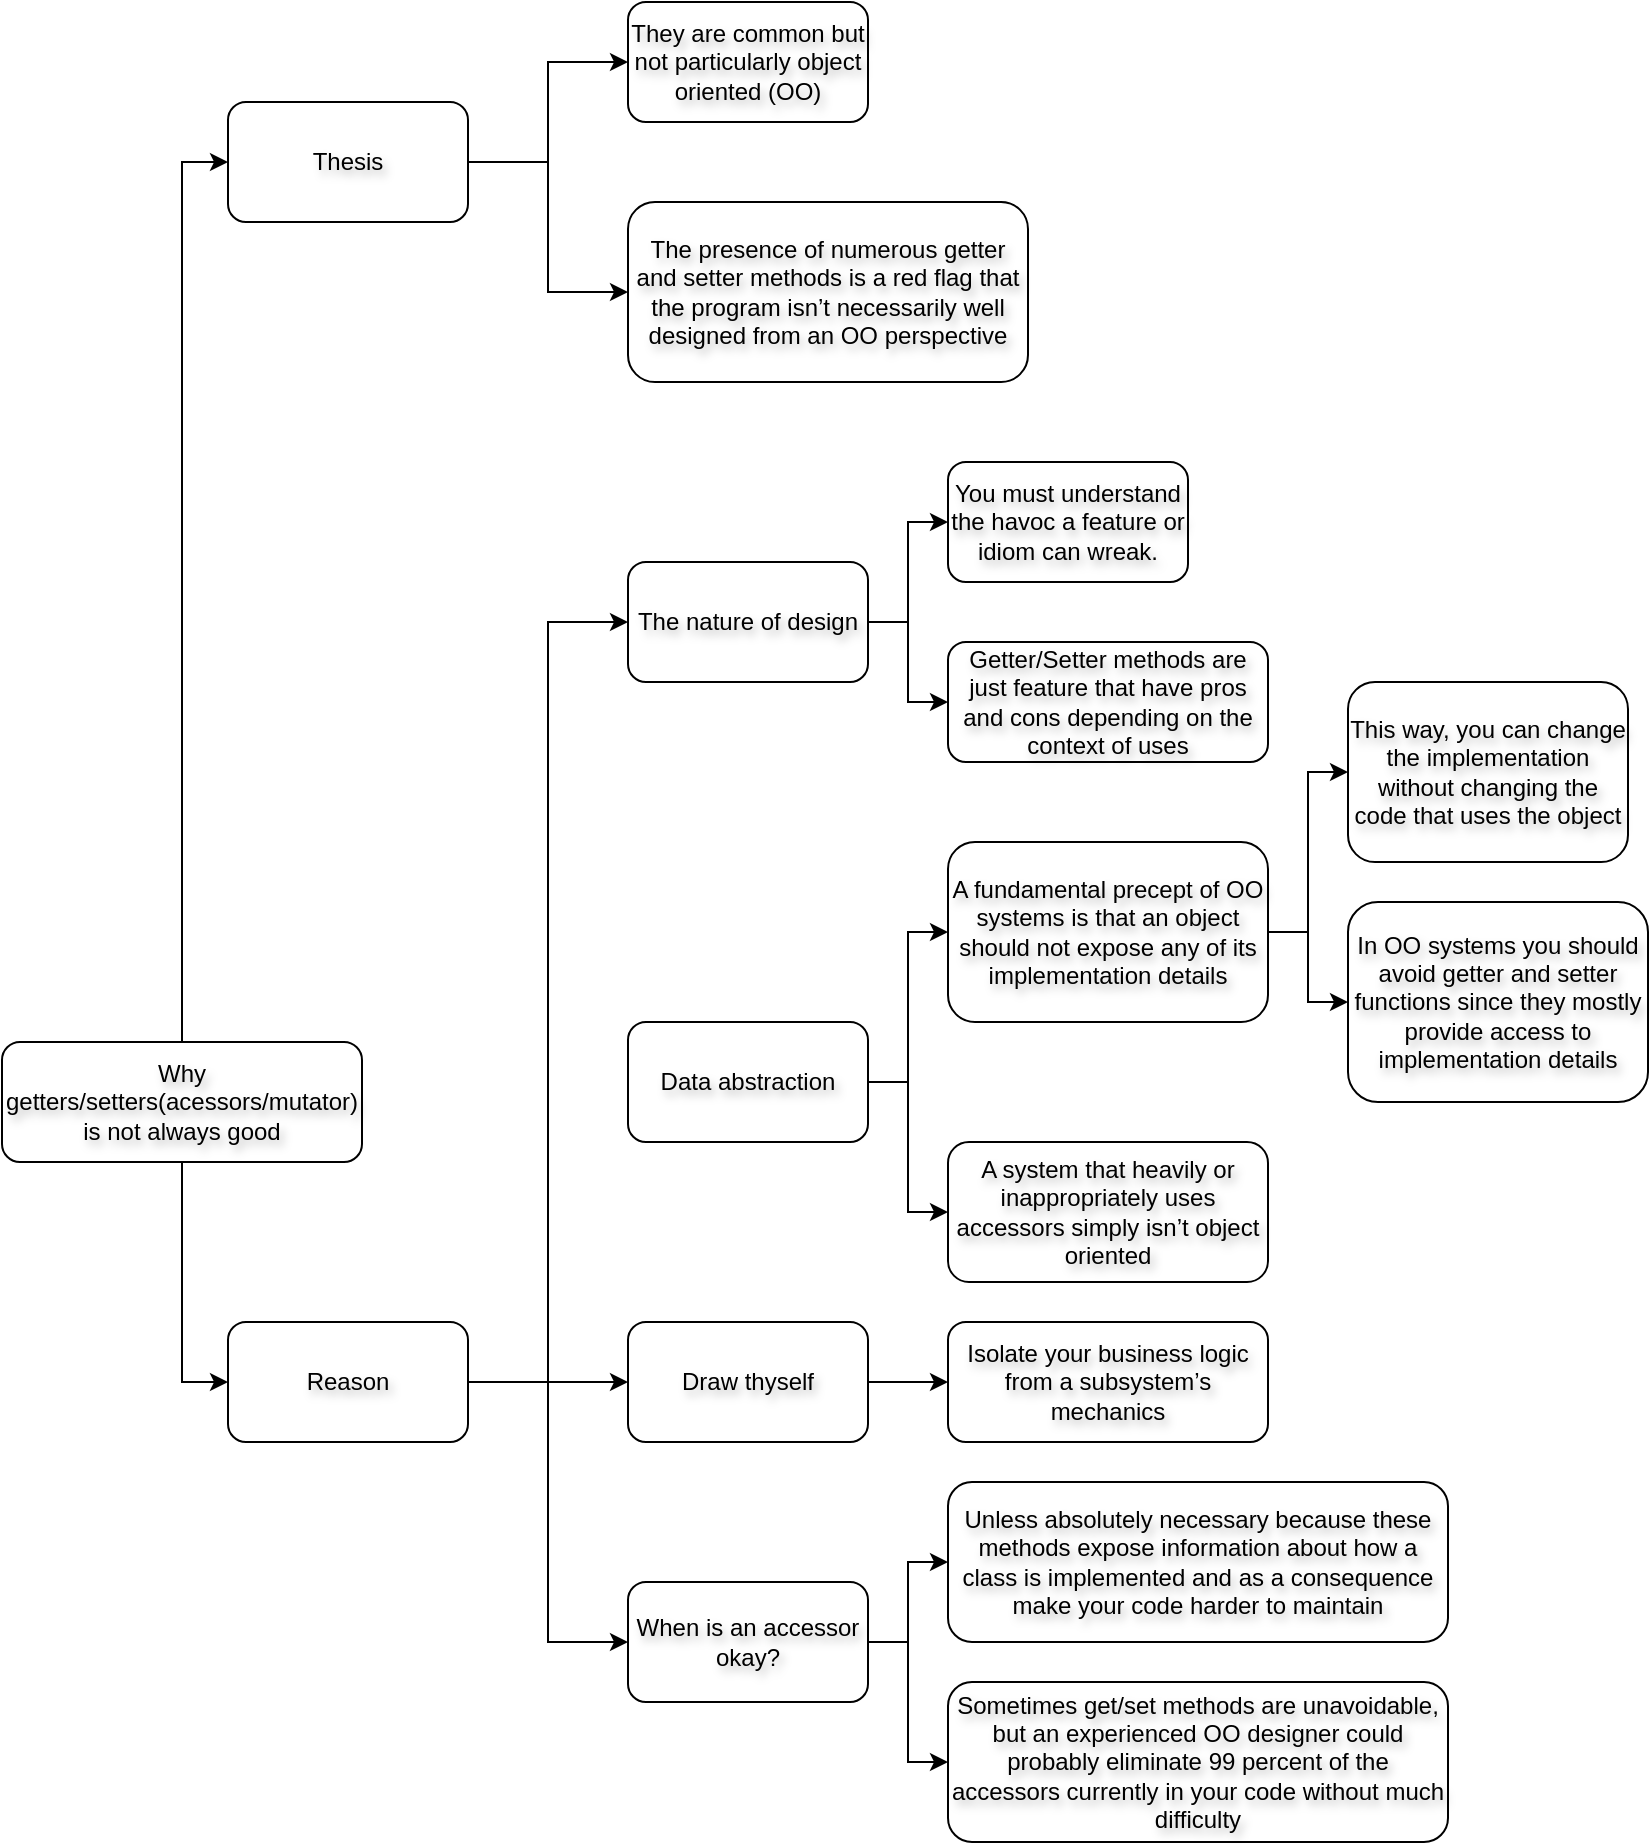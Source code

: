 <mxfile version="24.7.17">
  <diagram name="Page-1" id="8_NsUoUf-9tH7qvBU1KC">
    <mxGraphModel dx="1050" dy="557" grid="1" gridSize="10" guides="1" tooltips="1" connect="1" arrows="1" fold="1" page="1" pageScale="1" pageWidth="850" pageHeight="1100" math="0" shadow="0">
      <root>
        <mxCell id="0" />
        <mxCell id="1" parent="0" />
        <mxCell id="87ghG4bVSTsHTsQvyyni-8" value="" style="edgeStyle=orthogonalEdgeStyle;rounded=0;orthogonalLoop=1;jettySize=auto;html=1;exitX=0.5;exitY=0;exitDx=0;exitDy=0;entryX=0;entryY=0.5;entryDx=0;entryDy=0;shadow=0;textShadow=1;" parent="1" source="87ghG4bVSTsHTsQvyyni-2" target="87ghG4bVSTsHTsQvyyni-3" edge="1">
          <mxGeometry relative="1" as="geometry" />
        </mxCell>
        <mxCell id="87ghG4bVSTsHTsQvyyni-16" value="" style="edgeStyle=orthogonalEdgeStyle;rounded=0;orthogonalLoop=1;jettySize=auto;html=1;exitX=0.5;exitY=1;exitDx=0;exitDy=0;entryX=0;entryY=0.5;entryDx=0;entryDy=0;shadow=0;textShadow=1;" parent="1" source="87ghG4bVSTsHTsQvyyni-2" target="87ghG4bVSTsHTsQvyyni-9" edge="1">
          <mxGeometry relative="1" as="geometry" />
        </mxCell>
        <mxCell id="87ghG4bVSTsHTsQvyyni-2" value="Why getters/setters(acessors/mutator) is not always good" style="rounded=1;whiteSpace=wrap;html=1;shadow=0;textShadow=1;" parent="1" vertex="1">
          <mxGeometry x="10" y="608" width="180" height="60" as="geometry" />
        </mxCell>
        <mxCell id="87ghG4bVSTsHTsQvyyni-6" value="" style="edgeStyle=orthogonalEdgeStyle;rounded=0;orthogonalLoop=1;jettySize=auto;html=1;exitX=1;exitY=0.5;exitDx=0;exitDy=0;entryX=0;entryY=0.5;entryDx=0;entryDy=0;shadow=0;textShadow=1;" parent="1" source="87ghG4bVSTsHTsQvyyni-3" target="87ghG4bVSTsHTsQvyyni-4" edge="1">
          <mxGeometry relative="1" as="geometry" />
        </mxCell>
        <mxCell id="87ghG4bVSTsHTsQvyyni-7" value="" style="edgeStyle=orthogonalEdgeStyle;rounded=0;orthogonalLoop=1;jettySize=auto;html=1;exitX=1;exitY=0.5;exitDx=0;exitDy=0;entryX=0;entryY=0.5;entryDx=0;entryDy=0;shadow=0;textShadow=1;" parent="1" source="87ghG4bVSTsHTsQvyyni-3" target="87ghG4bVSTsHTsQvyyni-5" edge="1">
          <mxGeometry relative="1" as="geometry" />
        </mxCell>
        <mxCell id="87ghG4bVSTsHTsQvyyni-3" value="Thesis" style="rounded=1;whiteSpace=wrap;html=1;shadow=0;textShadow=1;" parent="1" vertex="1">
          <mxGeometry x="123" y="138" width="120" height="60" as="geometry" />
        </mxCell>
        <mxCell id="87ghG4bVSTsHTsQvyyni-4" value="They are common but not particularly object oriented (OO)" style="rounded=1;whiteSpace=wrap;html=1;shadow=0;textShadow=1;" parent="1" vertex="1">
          <mxGeometry x="323" y="88" width="120" height="60" as="geometry" />
        </mxCell>
        <mxCell id="87ghG4bVSTsHTsQvyyni-5" value="The presence of numerous getter and setter methods is a red flag that the program isn’t necessarily well designed from an OO perspective" style="rounded=1;whiteSpace=wrap;html=1;shadow=0;textShadow=1;" parent="1" vertex="1">
          <mxGeometry x="323" y="188" width="200" height="90" as="geometry" />
        </mxCell>
        <mxCell id="87ghG4bVSTsHTsQvyyni-17" value="" style="edgeStyle=orthogonalEdgeStyle;rounded=0;orthogonalLoop=1;jettySize=auto;html=1;exitX=1;exitY=0.5;exitDx=0;exitDy=0;entryX=0;entryY=0.5;entryDx=0;entryDy=0;shadow=0;textShadow=1;" parent="1" source="87ghG4bVSTsHTsQvyyni-9" target="87ghG4bVSTsHTsQvyyni-10" edge="1">
          <mxGeometry relative="1" as="geometry" />
        </mxCell>
        <mxCell id="87ghG4bVSTsHTsQvyyni-29" value="" style="edgeStyle=orthogonalEdgeStyle;rounded=0;orthogonalLoop=1;jettySize=auto;html=1;exitX=1;exitY=0.5;exitDx=0;exitDy=0;entryX=0;entryY=0.5;entryDx=0;entryDy=0;shadow=0;textShadow=1;" parent="1" source="87ghG4bVSTsHTsQvyyni-9" target="87ghG4bVSTsHTsQvyyni-27" edge="1">
          <mxGeometry relative="1" as="geometry" />
        </mxCell>
        <mxCell id="87ghG4bVSTsHTsQvyyni-32" value="" style="edgeStyle=orthogonalEdgeStyle;rounded=0;orthogonalLoop=1;jettySize=auto;html=1;exitX=1;exitY=0.5;exitDx=0;exitDy=0;entryX=0;entryY=0.5;entryDx=0;entryDy=0;shadow=0;textShadow=1;" parent="1" source="87ghG4bVSTsHTsQvyyni-9" target="87ghG4bVSTsHTsQvyyni-31" edge="1">
          <mxGeometry relative="1" as="geometry" />
        </mxCell>
        <mxCell id="87ghG4bVSTsHTsQvyyni-9" value="Reason" style="rounded=1;whiteSpace=wrap;html=1;shadow=0;textShadow=1;" parent="1" vertex="1">
          <mxGeometry x="123" y="748" width="120" height="60" as="geometry" />
        </mxCell>
        <mxCell id="87ghG4bVSTsHTsQvyyni-13" value="" style="edgeStyle=orthogonalEdgeStyle;rounded=0;orthogonalLoop=1;jettySize=auto;html=1;exitX=1;exitY=0.5;exitDx=0;exitDy=0;entryX=0;entryY=0.5;entryDx=0;entryDy=0;shadow=0;textShadow=1;" parent="1" source="87ghG4bVSTsHTsQvyyni-10" target="87ghG4bVSTsHTsQvyyni-11" edge="1">
          <mxGeometry relative="1" as="geometry" />
        </mxCell>
        <mxCell id="87ghG4bVSTsHTsQvyyni-14" value="" style="edgeStyle=orthogonalEdgeStyle;rounded=0;orthogonalLoop=1;jettySize=auto;html=1;exitX=1;exitY=0.5;exitDx=0;exitDy=0;entryX=0;entryY=0.5;entryDx=0;entryDy=0;shadow=0;textShadow=1;" parent="1" source="87ghG4bVSTsHTsQvyyni-10" target="87ghG4bVSTsHTsQvyyni-12" edge="1">
          <mxGeometry relative="1" as="geometry" />
        </mxCell>
        <mxCell id="87ghG4bVSTsHTsQvyyni-10" value="The nature of design" style="rounded=1;whiteSpace=wrap;html=1;shadow=0;textShadow=1;" parent="1" vertex="1">
          <mxGeometry x="323" y="368" width="120" height="60" as="geometry" />
        </mxCell>
        <mxCell id="87ghG4bVSTsHTsQvyyni-11" value="You must understand the havoc a feature or idiom can wreak." style="rounded=1;whiteSpace=wrap;html=1;shadow=0;textShadow=1;" parent="1" vertex="1">
          <mxGeometry x="483" y="318" width="120" height="60" as="geometry" />
        </mxCell>
        <mxCell id="87ghG4bVSTsHTsQvyyni-12" value="Getter/Setter methods are just feature that have pros and cons depending on the context of uses" style="rounded=1;whiteSpace=wrap;html=1;shadow=0;textShadow=1;" parent="1" vertex="1">
          <mxGeometry x="483" y="408" width="160" height="60" as="geometry" />
        </mxCell>
        <mxCell id="87ghG4bVSTsHTsQvyyni-24" value="" style="edgeStyle=orthogonalEdgeStyle;rounded=0;orthogonalLoop=1;jettySize=auto;html=1;exitX=1;exitY=0.5;exitDx=0;exitDy=0;entryX=0;entryY=0.5;entryDx=0;entryDy=0;shadow=0;textShadow=1;" parent="1" source="87ghG4bVSTsHTsQvyyni-18" target="87ghG4bVSTsHTsQvyyni-19" edge="1">
          <mxGeometry relative="1" as="geometry" />
        </mxCell>
        <mxCell id="87ghG4bVSTsHTsQvyyni-26" value="" style="edgeStyle=orthogonalEdgeStyle;rounded=0;orthogonalLoop=1;jettySize=auto;html=1;exitX=1;exitY=0.5;exitDx=0;exitDy=0;entryX=0;entryY=0.5;entryDx=0;entryDy=0;shadow=0;textShadow=1;" parent="1" source="87ghG4bVSTsHTsQvyyni-18" target="87ghG4bVSTsHTsQvyyni-25" edge="1">
          <mxGeometry relative="1" as="geometry" />
        </mxCell>
        <mxCell id="87ghG4bVSTsHTsQvyyni-18" value="Data abstraction" style="rounded=1;whiteSpace=wrap;html=1;shadow=0;textShadow=1;" parent="1" vertex="1">
          <mxGeometry x="323" y="598" width="120" height="60" as="geometry" />
        </mxCell>
        <mxCell id="87ghG4bVSTsHTsQvyyni-21" value="" style="edgeStyle=orthogonalEdgeStyle;rounded=0;orthogonalLoop=1;jettySize=auto;html=1;exitX=1;exitY=0.5;exitDx=0;exitDy=0;entryX=0;entryY=0.5;entryDx=0;entryDy=0;shadow=0;textShadow=1;" parent="1" source="87ghG4bVSTsHTsQvyyni-19" target="87ghG4bVSTsHTsQvyyni-20" edge="1">
          <mxGeometry relative="1" as="geometry" />
        </mxCell>
        <mxCell id="87ghG4bVSTsHTsQvyyni-23" value="" style="edgeStyle=orthogonalEdgeStyle;rounded=0;orthogonalLoop=1;jettySize=auto;html=1;exitX=1;exitY=0.5;exitDx=0;exitDy=0;entryX=0;entryY=0.5;entryDx=0;entryDy=0;shadow=0;textShadow=1;" parent="1" source="87ghG4bVSTsHTsQvyyni-19" target="87ghG4bVSTsHTsQvyyni-22" edge="1">
          <mxGeometry relative="1" as="geometry" />
        </mxCell>
        <mxCell id="87ghG4bVSTsHTsQvyyni-19" value="A fundamental precept of OO systems is that an object should not expose any of its implementation details" style="rounded=1;whiteSpace=wrap;html=1;shadow=0;textShadow=1;" parent="1" vertex="1">
          <mxGeometry x="483" y="508" width="160" height="90" as="geometry" />
        </mxCell>
        <mxCell id="87ghG4bVSTsHTsQvyyni-20" value="This way, you can change the implementation without changing the code that uses the object" style="rounded=1;whiteSpace=wrap;html=1;shadow=0;textShadow=1;" parent="1" vertex="1">
          <mxGeometry x="683" y="428" width="140" height="90" as="geometry" />
        </mxCell>
        <mxCell id="87ghG4bVSTsHTsQvyyni-22" value="In OO systems you should avoid getter and setter functions since they mostly provide access to implementation details" style="rounded=1;whiteSpace=wrap;html=1;shadow=0;textShadow=1;" parent="1" vertex="1">
          <mxGeometry x="683" y="538" width="150" height="100" as="geometry" />
        </mxCell>
        <mxCell id="87ghG4bVSTsHTsQvyyni-25" value="A system that heavily or inappropriately uses accessors simply isn’t object oriented" style="rounded=1;whiteSpace=wrap;html=1;shadow=0;textShadow=1;" parent="1" vertex="1">
          <mxGeometry x="483" y="658" width="160" height="70" as="geometry" />
        </mxCell>
        <mxCell id="87ghG4bVSTsHTsQvyyni-30" value="" style="edgeStyle=orthogonalEdgeStyle;rounded=0;orthogonalLoop=1;jettySize=auto;html=1;exitX=1;exitY=0.5;exitDx=0;exitDy=0;entryX=0;entryY=0.5;entryDx=0;entryDy=0;shadow=0;textShadow=1;" parent="1" source="87ghG4bVSTsHTsQvyyni-27" target="87ghG4bVSTsHTsQvyyni-28" edge="1">
          <mxGeometry relative="1" as="geometry" />
        </mxCell>
        <mxCell id="87ghG4bVSTsHTsQvyyni-27" value="Draw thyself" style="rounded=1;whiteSpace=wrap;html=1;shadow=0;textShadow=1;" parent="1" vertex="1">
          <mxGeometry x="323" y="748" width="120" height="60" as="geometry" />
        </mxCell>
        <mxCell id="87ghG4bVSTsHTsQvyyni-28" value="Isolate your business logic from a subsystem’s mechanics" style="rounded=1;whiteSpace=wrap;html=1;shadow=0;textShadow=1;" parent="1" vertex="1">
          <mxGeometry x="483" y="748" width="160" height="60" as="geometry" />
        </mxCell>
        <mxCell id="87ghG4bVSTsHTsQvyyni-34" value="" style="edgeStyle=orthogonalEdgeStyle;rounded=0;orthogonalLoop=1;jettySize=auto;html=1;exitX=1;exitY=0.5;exitDx=0;exitDy=0;entryX=0;entryY=0.5;entryDx=0;entryDy=0;shadow=0;textShadow=1;" parent="1" source="87ghG4bVSTsHTsQvyyni-31" target="87ghG4bVSTsHTsQvyyni-33" edge="1">
          <mxGeometry relative="1" as="geometry" />
        </mxCell>
        <mxCell id="87ghG4bVSTsHTsQvyyni-36" value="" style="edgeStyle=orthogonalEdgeStyle;rounded=0;orthogonalLoop=1;jettySize=auto;html=1;exitX=1;exitY=0.5;exitDx=0;exitDy=0;entryX=0;entryY=0.5;entryDx=0;entryDy=0;shadow=0;textShadow=1;" parent="1" source="87ghG4bVSTsHTsQvyyni-31" target="87ghG4bVSTsHTsQvyyni-35" edge="1">
          <mxGeometry relative="1" as="geometry" />
        </mxCell>
        <mxCell id="87ghG4bVSTsHTsQvyyni-31" value="When is an accessor okay?" style="rounded=1;whiteSpace=wrap;html=1;shadow=0;textShadow=1;" parent="1" vertex="1">
          <mxGeometry x="323" y="878" width="120" height="60" as="geometry" />
        </mxCell>
        <mxCell id="87ghG4bVSTsHTsQvyyni-33" value="Unless absolutely necessary because these methods expose information about how a class is implemented and as a consequence make your code harder to maintain" style="rounded=1;whiteSpace=wrap;html=1;shadow=0;textShadow=1;" parent="1" vertex="1">
          <mxGeometry x="483" y="828" width="250" height="80" as="geometry" />
        </mxCell>
        <mxCell id="87ghG4bVSTsHTsQvyyni-35" value="Sometimes get/set methods are unavoidable, but an experienced OO designer could probably eliminate 99 percent of the accessors currently in your code without much difficulty" style="rounded=1;whiteSpace=wrap;html=1;shadow=0;textShadow=1;" parent="1" vertex="1">
          <mxGeometry x="483" y="928" width="250" height="80" as="geometry" />
        </mxCell>
      </root>
    </mxGraphModel>
  </diagram>
</mxfile>
